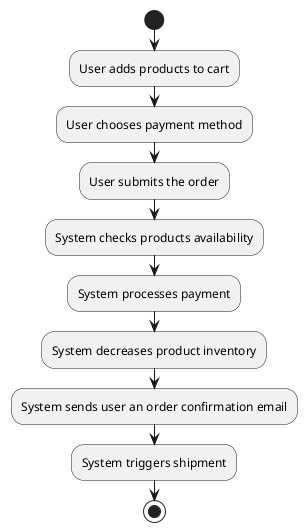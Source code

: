 @startuml

start
:User adds products to cart;
:User chooses payment method;
:User submits the order;
:System checks products availability;
:System processes payment;
:System decreases product inventory;
:System sends user an order confirmation email;
:System triggers shipment;
stop

@enduml